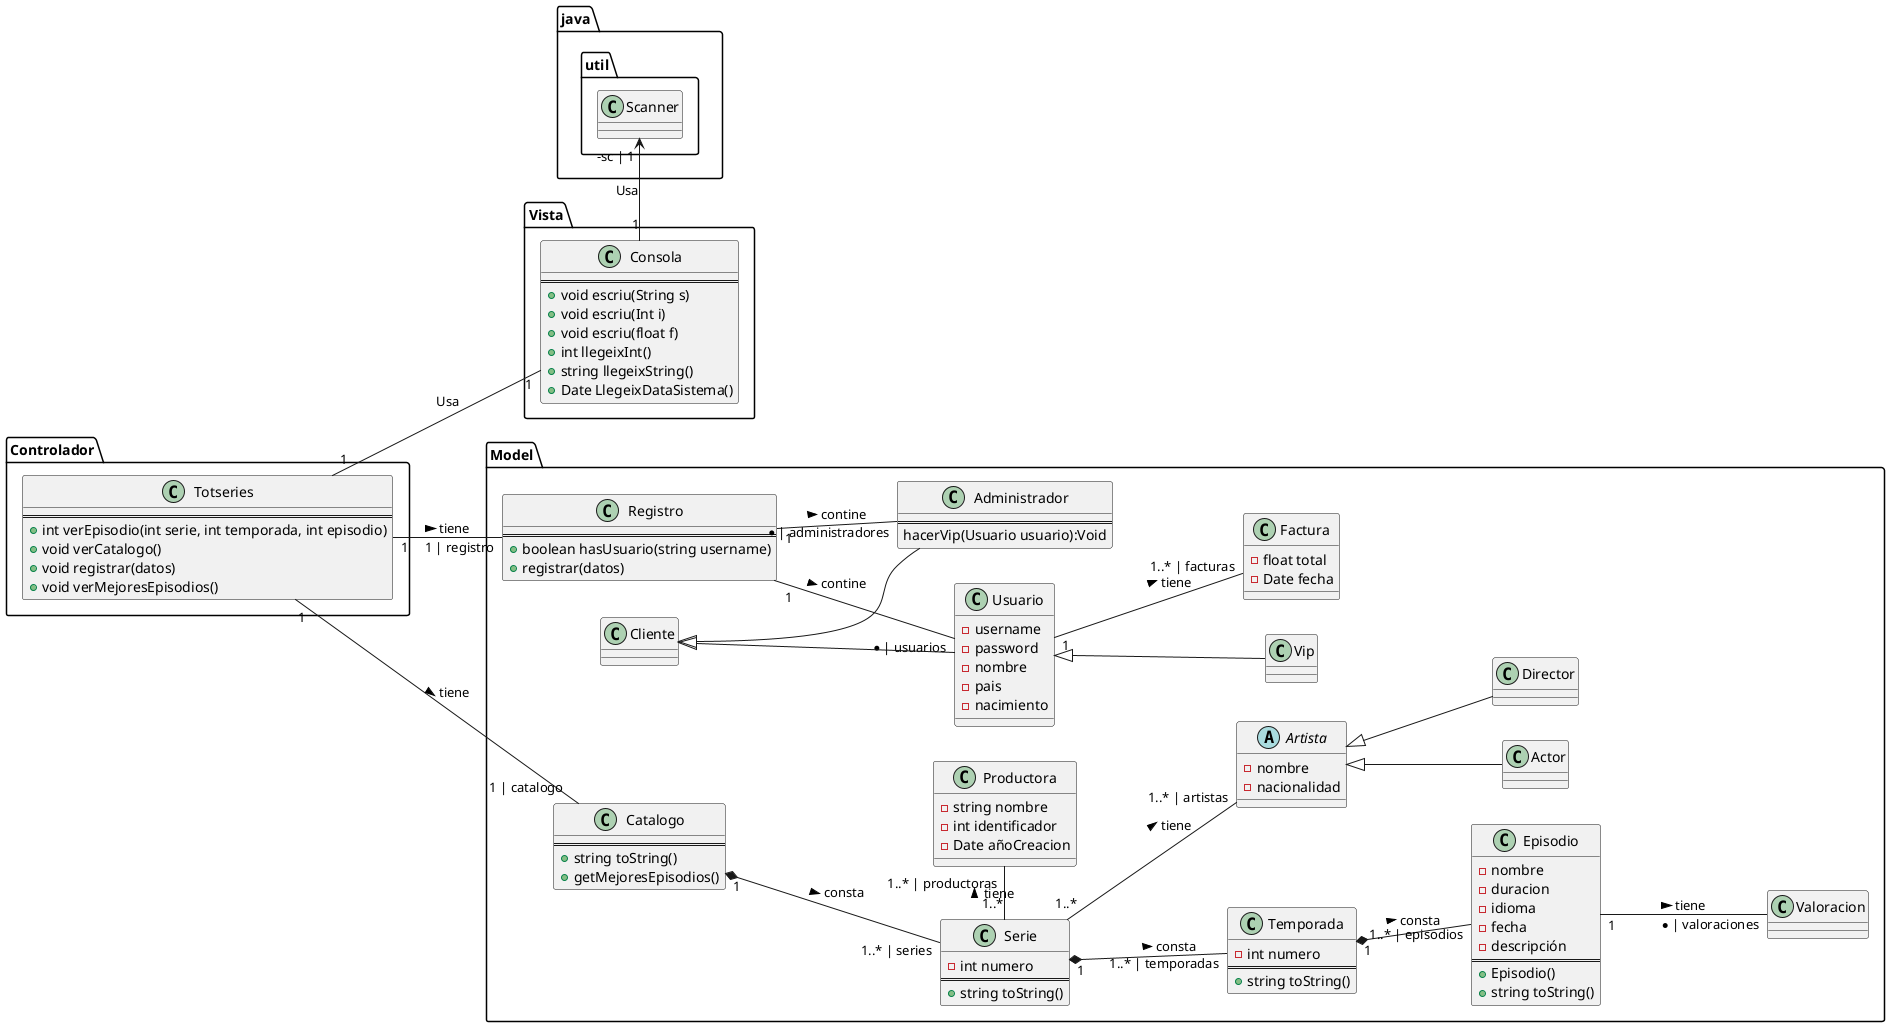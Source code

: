 @startuml

left to right direction

'title Diagrama de Dominio para TotSeries

namespace Controlador {
    class Totseries{
    ==
    +int verEpisodio(int serie, int temporada, int episodio)
    +void verCatalogo()
    +void registrar(datos)
    +void verMejoresEpisodios()
    }
    
}

namespace java.util {
    class Scanner
}

namespace Vista {
    class Consola{
    ==
    +void escriu(String s)
    +void escriu(Int i)
    +void escriu(float f)
    +int llegeixInt()
    +string llegeixString()
    +Date LlegeixDataSistema()
    }
}

namespace Model {

    
    class Registro{
    ==
    +boolean hasUsuario(string username)
    +registrar(datos)
    }

    class Cliente

    class Usuario {
        -username
        -password
        -nombre
        -pais
        -nacimiento
    }
    
    
    class Vip
    class Administrador{
        ==
        hacerVip(Usuario usuario):Void
    }

    

    class Factura{
        -float total
        -Date fecha
    }
    
    class Catalogo{
        ==
        +string toString()
        +getMejoresEpisodios()
    }

    class Temporada{
        -int numero
        ==
        +string toString()
    }

    class Serie{
        -int numero
        ==
        +string toString()
    }
    class Valoracion{
    }
    
    class Episodio {
        -nombre
        -duracion
        -idioma
        -fecha
        -descripción
        ==
        +Episodio()
        +string toString()
    }

    
    abstract class Artista {
        -nombre
        -nacionalidad
    }

    class Productora {
        -string nombre
        -int identificador
        -Date añoCreacion
    }

    class Actor
    class Director

    Usuario "1" -- "1..* | facturas" Factura : tiene >  
    Registro "1" -- "* | usuarios" Usuario : contine >
    Registro "1" -- "* | administradores" Administrador : contine >

    Cliente  <|-- Usuario
    Cliente  <|-- Administrador
    Usuario  <|-- Vip
    Artista  <|-- Actor
    Artista  <|-- Director

    Catalogo "1" *-- "1..* | series" Serie : consta >
    Serie "1" *-- "1..* | temporadas" Temporada : consta >
    Serie "1..*" -- "1..* | artistas" Artista : tiene >
    Serie "1..*" - "1..* | productoras" Productora : tiene >
    Temporada "1" *-- "1..* | episodios" Episodio : consta >
    Episodio "1" --- "* | valoraciones" Valoracion : tiene >

}

Controlador.Totseries "1" -- "1 | catalogo" Model.Catalogo : tiene >
Controlador.Totseries "1" -- "1 | registro" Model.Registro : tiene >
Controlador.Totseries "1" -- "1" Vista.Consola : Usa
java.util.Scanner "-sc | 1" <- "1" Vista.Consola : Usa 
@enduml
